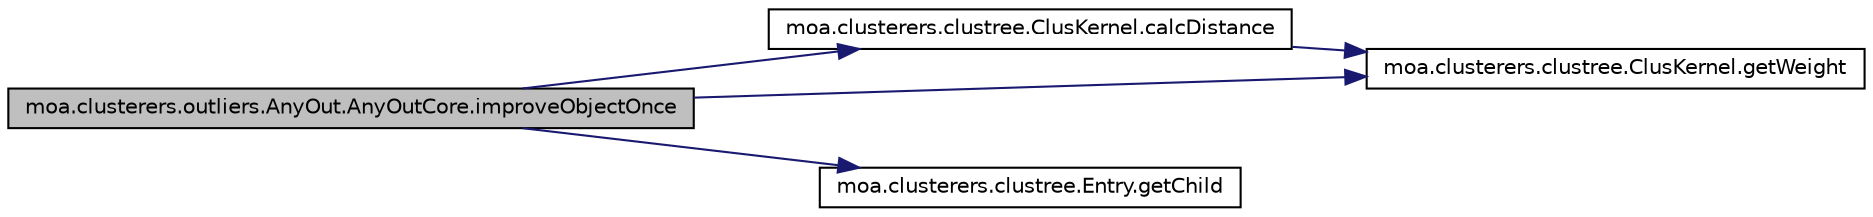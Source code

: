 digraph G
{
  edge [fontname="Helvetica",fontsize="10",labelfontname="Helvetica",labelfontsize="10"];
  node [fontname="Helvetica",fontsize="10",shape=record];
  rankdir=LR;
  Node1 [label="moa.clusterers.outliers.AnyOut.AnyOutCore.improveObjectOnce",height=0.2,width=0.4,color="black", fillcolor="grey75", style="filled" fontcolor="black"];
  Node1 -> Node2 [color="midnightblue",fontsize="10",style="solid",fontname="Helvetica"];
  Node2 [label="moa.clusterers.clustree.ClusKernel.calcDistance",height=0.2,width=0.4,color="black", fillcolor="white", style="filled",URL="$classmoa_1_1clusterers_1_1clustree_1_1ClusKernel.html#ab8824bf20ad60031875d95147ccb7a53",tooltip="Calculate the distance to this other cluster."];
  Node2 -> Node3 [color="midnightblue",fontsize="10",style="solid",fontname="Helvetica"];
  Node3 [label="moa.clusterers.clustree.ClusKernel.getWeight",height=0.2,width=0.4,color="black", fillcolor="white", style="filled",URL="$classmoa_1_1clusterers_1_1clustree_1_1ClusKernel.html#a3277ffc987fbb74b934cea2fab98f2c3",tooltip="See interface Cluster."];
  Node1 -> Node4 [color="midnightblue",fontsize="10",style="solid",fontname="Helvetica"];
  Node4 [label="moa.clusterers.clustree.Entry.getChild",height=0.2,width=0.4,color="black", fillcolor="white", style="filled",URL="$classmoa_1_1clusterers_1_1clustree_1_1Entry.html#a61f6036ac71f69f1b16546544b8f01ac",tooltip="Return the reference to the child of this Entry to navigate in the tree."];
  Node1 -> Node3 [color="midnightblue",fontsize="10",style="solid",fontname="Helvetica"];
}
